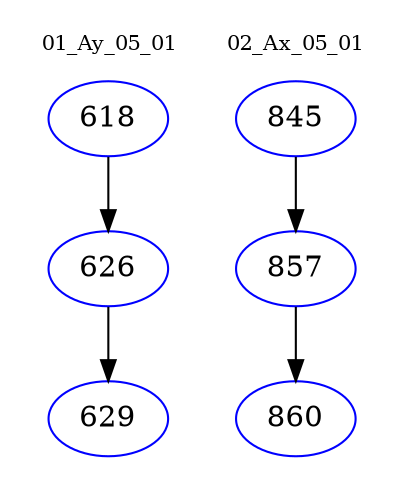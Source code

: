 digraph{
subgraph cluster_0 {
color = white
label = "01_Ay_05_01";
fontsize=10;
T0_618 [label="618", color="blue"]
T0_618 -> T0_626 [color="black"]
T0_626 [label="626", color="blue"]
T0_626 -> T0_629 [color="black"]
T0_629 [label="629", color="blue"]
}
subgraph cluster_1 {
color = white
label = "02_Ax_05_01";
fontsize=10;
T1_845 [label="845", color="blue"]
T1_845 -> T1_857 [color="black"]
T1_857 [label="857", color="blue"]
T1_857 -> T1_860 [color="black"]
T1_860 [label="860", color="blue"]
}
}
